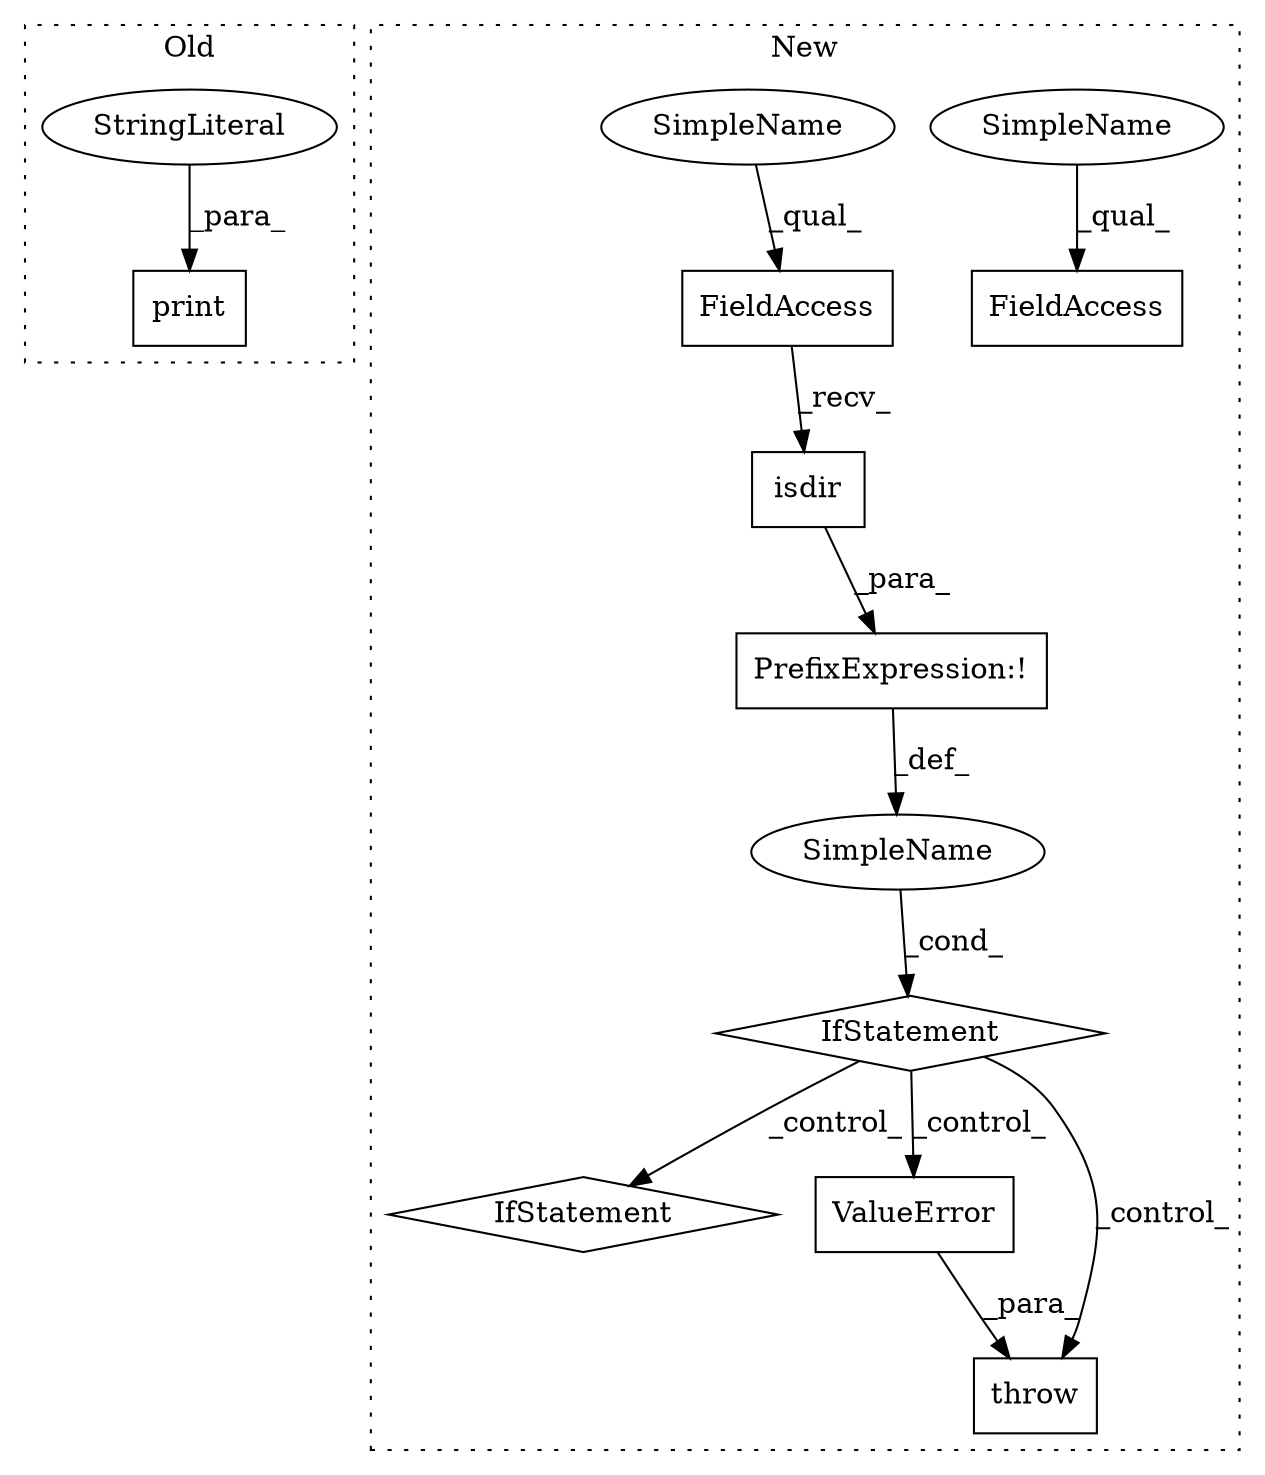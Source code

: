 digraph G {
subgraph cluster0 {
1 [label="print" a="32" s="1534,1592" l="6,1" shape="box"];
10 [label="StringLiteral" a="45" s="1540" l="52" shape="ellipse"];
label = "Old";
style="dotted";
}
subgraph cluster1 {
2 [label="isdir" a="32" s="1683,1698" l="6,1" shape="box"];
3 [label="FieldAccess" a="22" s="1675" l="7" shape="box"];
4 [label="FieldAccess" a="22" s="1815" l="7" shape="box"];
5 [label="IfStatement" a="25" s="1798,1838" l="4,2" shape="diamond"];
6 [label="ValueError" a="32" s="1715,1785" l="11,1" shape="box"];
7 [label="IfStatement" a="25" s="1670,1699" l="4,2" shape="diamond"];
8 [label="PrefixExpression:!" a="38" s="1674" l="1" shape="box"];
9 [label="SimpleName" a="42" s="" l="" shape="ellipse"];
11 [label="throw" a="53" s="1709" l="6" shape="box"];
12 [label="SimpleName" a="42" s="1815" l="2" shape="ellipse"];
13 [label="SimpleName" a="42" s="1675" l="2" shape="ellipse"];
label = "New";
style="dotted";
}
2 -> 8 [label="_para_"];
3 -> 2 [label="_recv_"];
6 -> 11 [label="_para_"];
7 -> 6 [label="_control_"];
7 -> 11 [label="_control_"];
7 -> 5 [label="_control_"];
8 -> 9 [label="_def_"];
9 -> 7 [label="_cond_"];
10 -> 1 [label="_para_"];
12 -> 4 [label="_qual_"];
13 -> 3 [label="_qual_"];
}